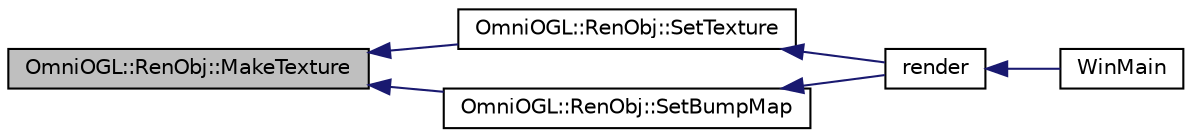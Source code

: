 digraph "OmniOGL::RenObj::MakeTexture"
{
  edge [fontname="Helvetica",fontsize="10",labelfontname="Helvetica",labelfontsize="10"];
  node [fontname="Helvetica",fontsize="10",shape=record];
  rankdir="LR";
  Node1 [label="OmniOGL::RenObj::MakeTexture",height=0.2,width=0.4,color="black", fillcolor="grey75", style="filled" fontcolor="black"];
  Node1 -> Node2 [dir="back",color="midnightblue",fontsize="10",style="solid",fontname="Helvetica"];
  Node2 [label="OmniOGL::RenObj::SetTexture",height=0.2,width=0.4,color="black", fillcolor="white", style="filled",URL="$class_omni_o_g_l_1_1_ren_obj.html#a22bba9c805e9d123ab3a3e44d20dec8e"];
  Node2 -> Node3 [dir="back",color="midnightblue",fontsize="10",style="solid",fontname="Helvetica"];
  Node3 [label="render",height=0.2,width=0.4,color="black", fillcolor="white", style="filled",URL="$_small_o_g_l_8cpp.html#a133aba9fe60f6d354d05d69e0bbd31a7"];
  Node3 -> Node4 [dir="back",color="midnightblue",fontsize="10",style="solid",fontname="Helvetica"];
  Node4 [label="WinMain",height=0.2,width=0.4,color="black", fillcolor="white", style="filled",URL="$_small_o_g_l_8cpp.html#a66e65252a6985e382838442f280f46ba"];
  Node1 -> Node5 [dir="back",color="midnightblue",fontsize="10",style="solid",fontname="Helvetica"];
  Node5 [label="OmniOGL::RenObj::SetBumpMap",height=0.2,width=0.4,color="black", fillcolor="white", style="filled",URL="$class_omni_o_g_l_1_1_ren_obj.html#af241dccf6fda353ba9cbdf51944ae8af"];
  Node5 -> Node3 [dir="back",color="midnightblue",fontsize="10",style="solid",fontname="Helvetica"];
}
